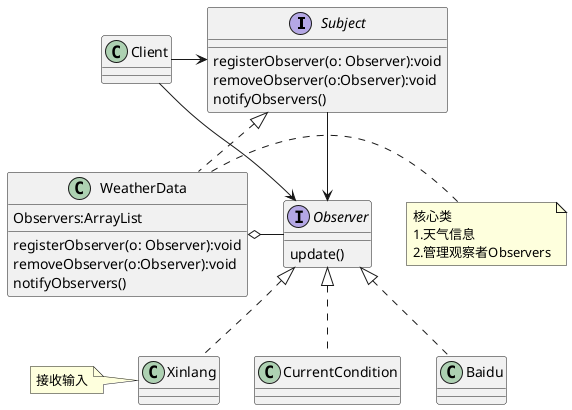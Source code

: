 @startuml

interface Subject{
registerObserver(o: Observer):void
removeObserver(o:Observer):void
notifyObservers()
}

class WeatherData{
Observers:ArrayList
registerObserver(o: Observer):void
removeObserver(o:Observer):void
notifyObservers()
}
note right: 核心类\n1.天气信息 \n2.管理观察者Observers

WeatherData .u.|> Subject

interface Observer{
update()
}
Subject --> Observer
'Observer -u-o WeatherData

class CurrentCondition
CurrentCondition .u.|>Observer
class Baidu
Baidu .u.|>Observer
class Xinlang
Xinlang .u.|>Observer
note left: 接收输入

Observer -l-o WeatherData

class Client
Client -r-> Subject
Client --> Observer
@enduml